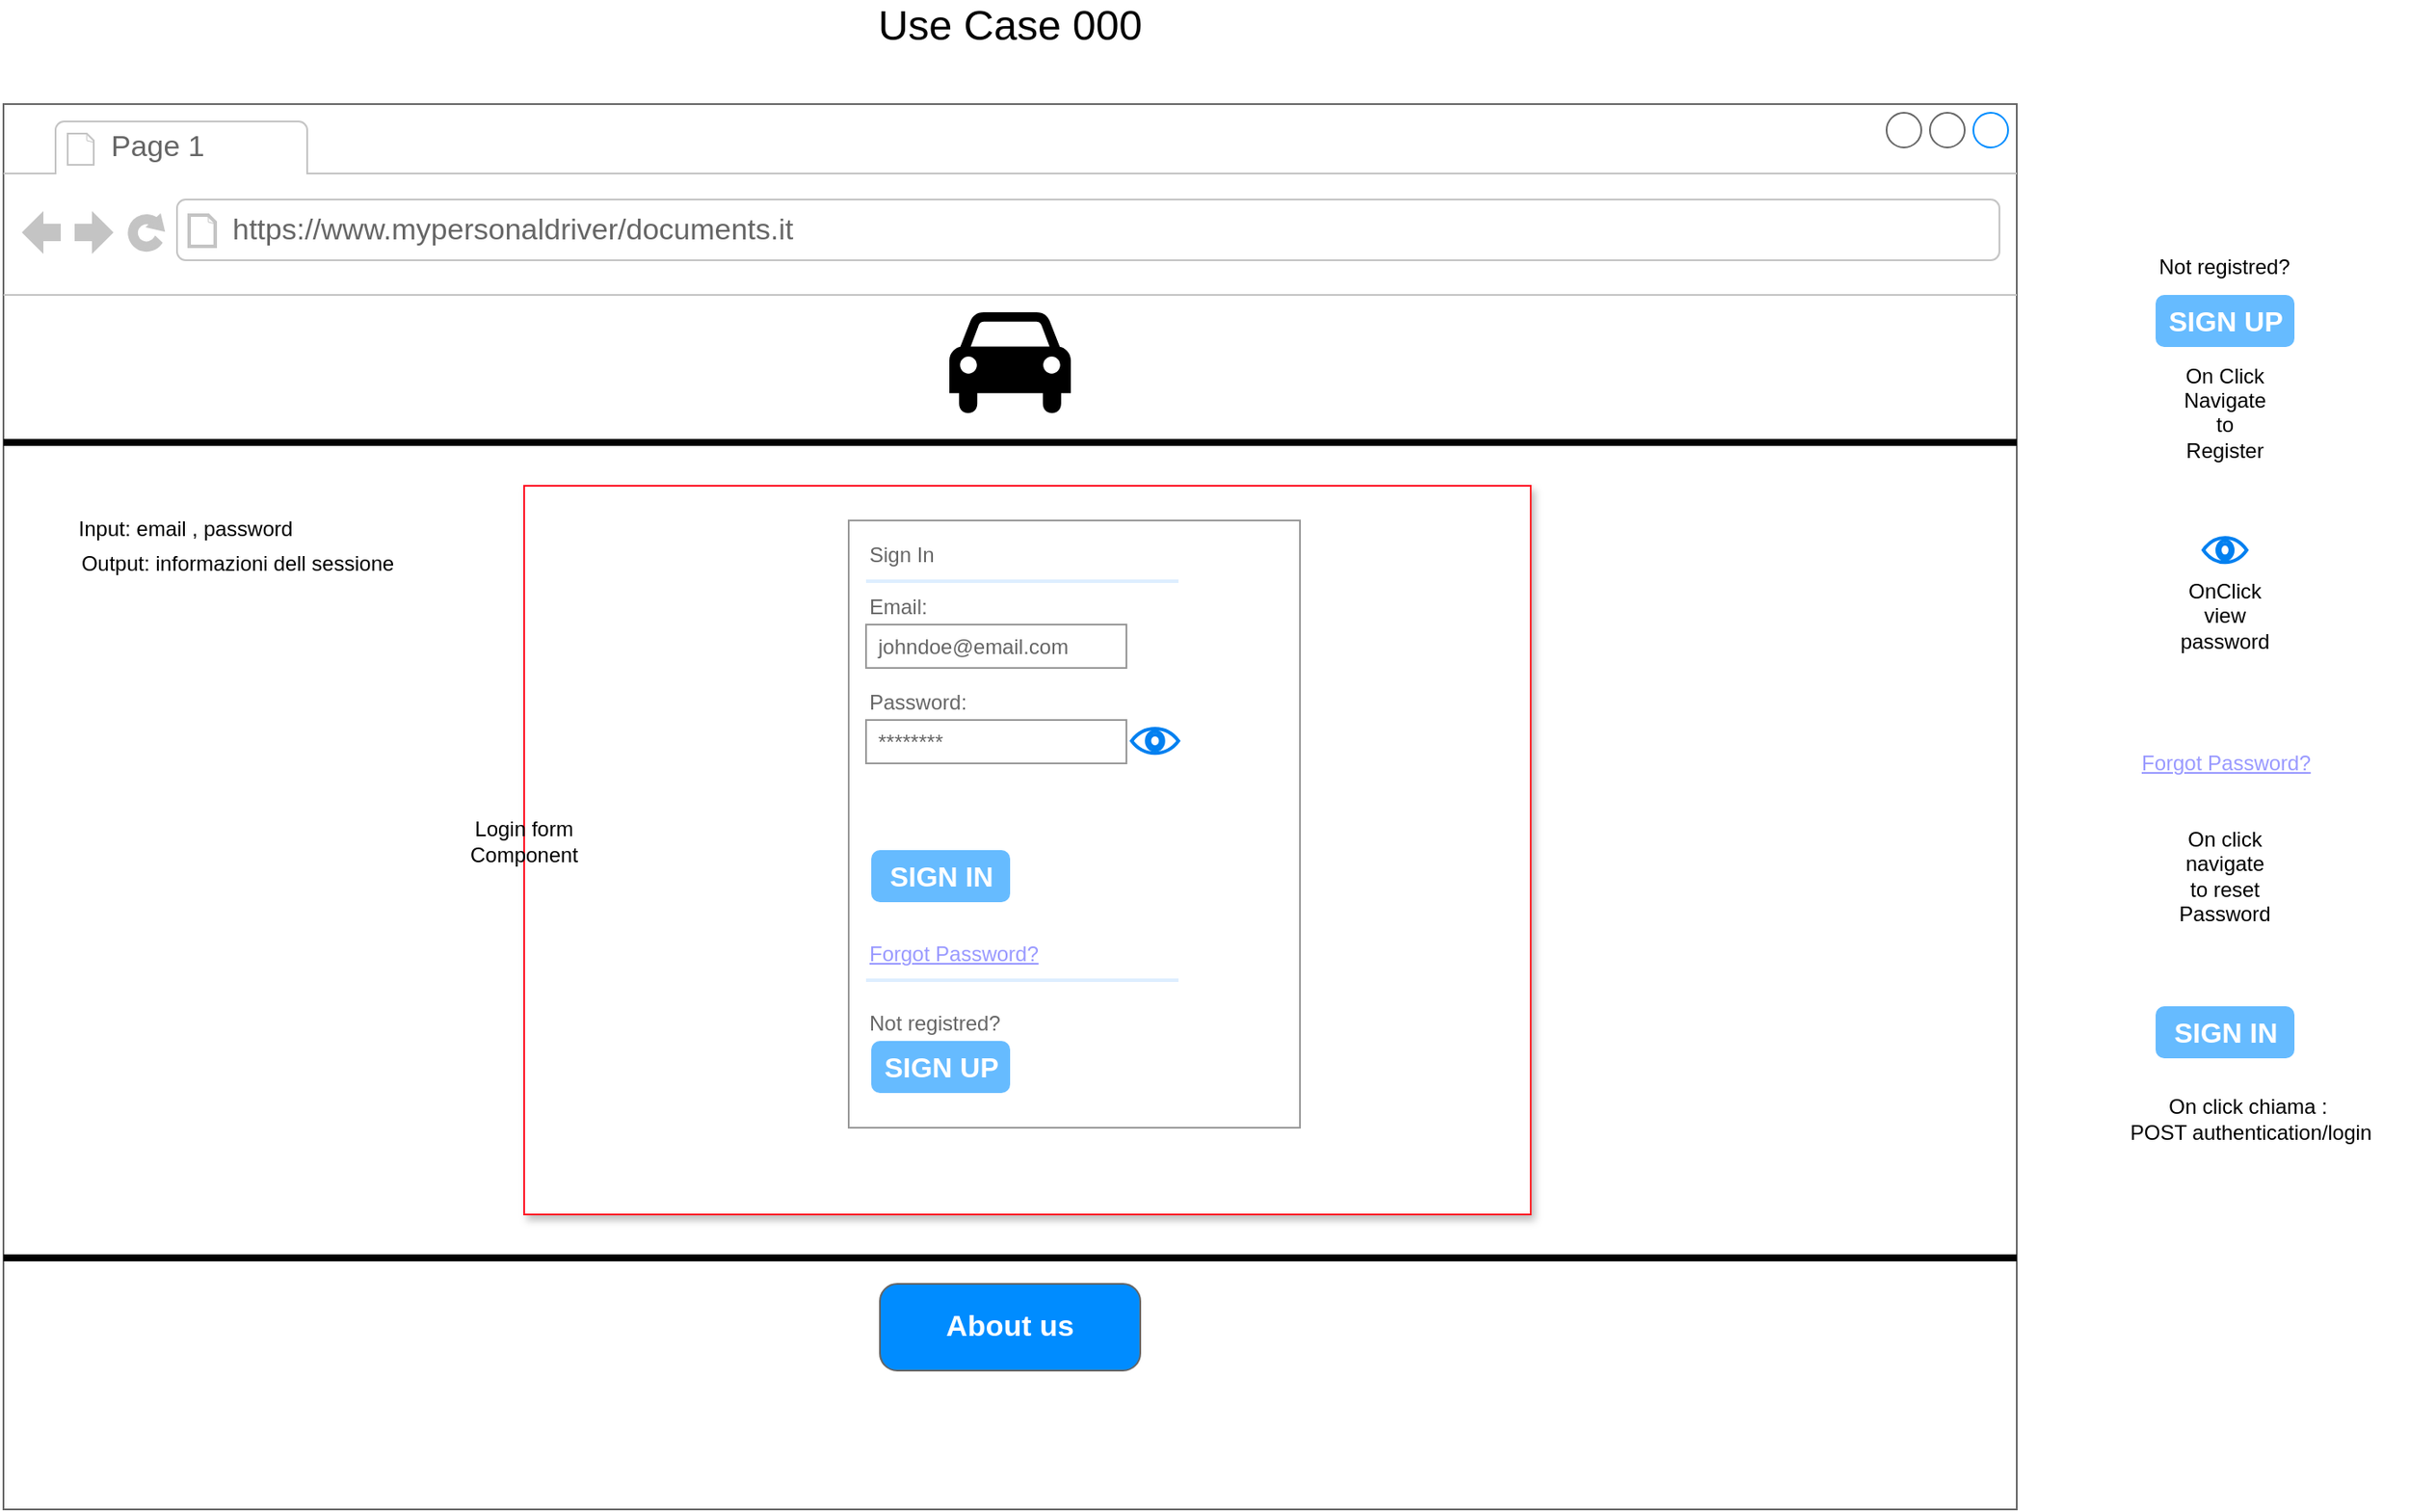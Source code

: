 <mxfile version="24.7.8">
  <diagram name="Pagina-1" id="f8DElW83291utPv9S6O0">
    <mxGraphModel dx="1674" dy="836" grid="1" gridSize="10" guides="1" tooltips="1" connect="1" arrows="1" fold="1" page="1" pageScale="1" pageWidth="827" pageHeight="1169" math="0" shadow="0">
      <root>
        <mxCell id="0" />
        <mxCell id="1" parent="0" />
        <mxCell id="PLUFHSTD39UYiwxeZ5gk-1" value="" style="strokeWidth=1;shadow=0;dashed=0;align=center;html=1;shape=mxgraph.mockup.containers.browserWindow;rSize=0;strokeColor=#666666;strokeColor2=#008cff;strokeColor3=#c4c4c4;mainText=,;recursiveResize=0;" parent="1" vertex="1">
          <mxGeometry x="160" y="60" width="1160" height="810" as="geometry" />
        </mxCell>
        <mxCell id="rQG9FK8Zw_TmINkjB7Rn-4" value="" style="rounded=0;whiteSpace=wrap;html=1;strokeColor=#FF1424;shadow=1;" parent="PLUFHSTD39UYiwxeZ5gk-1" vertex="1">
          <mxGeometry x="300" y="220" width="580" height="420" as="geometry" />
        </mxCell>
        <mxCell id="PLUFHSTD39UYiwxeZ5gk-2" value="Page 1" style="strokeWidth=1;shadow=0;dashed=0;align=center;html=1;shape=mxgraph.mockup.containers.anchor;fontSize=17;fontColor=#666666;align=left;whiteSpace=wrap;" parent="PLUFHSTD39UYiwxeZ5gk-1" vertex="1">
          <mxGeometry x="60" y="12" width="110" height="26" as="geometry" />
        </mxCell>
        <mxCell id="PLUFHSTD39UYiwxeZ5gk-3" value="https://www.mypersonaldriver/documents.it" style="strokeWidth=1;shadow=0;dashed=0;align=center;html=1;shape=mxgraph.mockup.containers.anchor;rSize=0;fontSize=17;fontColor=#666666;align=left;" parent="PLUFHSTD39UYiwxeZ5gk-1" vertex="1">
          <mxGeometry x="130" y="60" width="250" height="26" as="geometry" />
        </mxCell>
        <mxCell id="PLUFHSTD39UYiwxeZ5gk-55" value="" style="line;strokeWidth=4;html=1;perimeter=backbonePerimeter;points=[];outlineConnect=0;" parent="PLUFHSTD39UYiwxeZ5gk-1" vertex="1">
          <mxGeometry y="190" width="1160" height="10" as="geometry" />
        </mxCell>
        <mxCell id="PLUFHSTD39UYiwxeZ5gk-58" value="" style="shape=mxgraph.signs.transportation.car_4;html=1;pointerEvents=1;fillColor=#000000;strokeColor=none;verticalLabelPosition=bottom;verticalAlign=top;align=center;" parent="PLUFHSTD39UYiwxeZ5gk-1" vertex="1">
          <mxGeometry x="545" y="120" width="70" height="60" as="geometry" />
        </mxCell>
        <mxCell id="PLUFHSTD39UYiwxeZ5gk-60" value="" style="line;strokeWidth=4;html=1;perimeter=backbonePerimeter;points=[];outlineConnect=0;" parent="PLUFHSTD39UYiwxeZ5gk-1" vertex="1">
          <mxGeometry y="660" width="1160" height="10" as="geometry" />
        </mxCell>
        <mxCell id="PLUFHSTD39UYiwxeZ5gk-61" value="About us" style="strokeWidth=1;shadow=0;dashed=0;align=center;html=1;shape=mxgraph.mockup.buttons.button;strokeColor=#666666;fontColor=#ffffff;mainText=;buttonStyle=round;fontSize=17;fontStyle=1;fillColor=#008cff;whiteSpace=wrap;" parent="PLUFHSTD39UYiwxeZ5gk-1" vertex="1">
          <mxGeometry x="505" y="680" width="150" height="50" as="geometry" />
        </mxCell>
        <mxCell id="oFypFvJvbbyA2B_Ccl1Z-2" value="" style="strokeWidth=1;shadow=0;dashed=0;align=center;html=1;shape=mxgraph.mockup.forms.rrect;rSize=0;strokeColor=#999999;fillColor=#ffffff;" parent="PLUFHSTD39UYiwxeZ5gk-1" vertex="1">
          <mxGeometry x="487" y="240" width="260" height="350" as="geometry" />
        </mxCell>
        <mxCell id="oFypFvJvbbyA2B_Ccl1Z-3" value="Sign In" style="strokeWidth=1;shadow=0;dashed=0;align=center;html=1;shape=mxgraph.mockup.forms.anchor;fontSize=12;fontColor=#666666;align=left;resizeWidth=1;spacingLeft=0;" parent="oFypFvJvbbyA2B_Ccl1Z-2" vertex="1">
          <mxGeometry width="100" height="20" relative="1" as="geometry">
            <mxPoint x="10" y="10" as="offset" />
          </mxGeometry>
        </mxCell>
        <mxCell id="oFypFvJvbbyA2B_Ccl1Z-4" value="" style="shape=line;strokeColor=#ddeeff;strokeWidth=2;html=1;resizeWidth=1;" parent="oFypFvJvbbyA2B_Ccl1Z-2" vertex="1">
          <mxGeometry width="180" height="10" relative="1" as="geometry">
            <mxPoint x="10" y="30" as="offset" />
          </mxGeometry>
        </mxCell>
        <mxCell id="oFypFvJvbbyA2B_Ccl1Z-5" value="Email:" style="strokeWidth=1;shadow=0;dashed=0;align=center;html=1;shape=mxgraph.mockup.forms.anchor;fontSize=12;fontColor=#666666;align=left;resizeWidth=1;spacingLeft=0;" parent="oFypFvJvbbyA2B_Ccl1Z-2" vertex="1">
          <mxGeometry width="100" height="20" relative="1" as="geometry">
            <mxPoint x="10" y="40" as="offset" />
          </mxGeometry>
        </mxCell>
        <mxCell id="oFypFvJvbbyA2B_Ccl1Z-6" value="johndoe@email.com" style="strokeWidth=1;shadow=0;dashed=0;align=center;html=1;shape=mxgraph.mockup.forms.rrect;rSize=0;strokeColor=#999999;fontColor=#666666;align=left;spacingLeft=5;resizeWidth=1;" parent="oFypFvJvbbyA2B_Ccl1Z-2" vertex="1">
          <mxGeometry width="150" height="25" relative="1" as="geometry">
            <mxPoint x="10" y="60" as="offset" />
          </mxGeometry>
        </mxCell>
        <mxCell id="oFypFvJvbbyA2B_Ccl1Z-7" value="Password:" style="strokeWidth=1;shadow=0;dashed=0;align=center;html=1;shape=mxgraph.mockup.forms.anchor;fontSize=12;fontColor=#666666;align=left;resizeWidth=1;spacingLeft=0;" parent="oFypFvJvbbyA2B_Ccl1Z-2" vertex="1">
          <mxGeometry width="100" height="20" relative="1" as="geometry">
            <mxPoint x="10" y="95" as="offset" />
          </mxGeometry>
        </mxCell>
        <mxCell id="oFypFvJvbbyA2B_Ccl1Z-8" value="********" style="strokeWidth=1;shadow=0;dashed=0;align=center;html=1;shape=mxgraph.mockup.forms.rrect;rSize=0;strokeColor=#999999;fontColor=#666666;align=left;spacingLeft=5;resizeWidth=1;" parent="oFypFvJvbbyA2B_Ccl1Z-2" vertex="1">
          <mxGeometry width="150" height="25" relative="1" as="geometry">
            <mxPoint x="10" y="115" as="offset" />
          </mxGeometry>
        </mxCell>
        <mxCell id="oFypFvJvbbyA2B_Ccl1Z-9" value="SIGN IN" style="strokeWidth=1;shadow=0;dashed=0;align=center;html=1;shape=mxgraph.mockup.forms.rrect;rSize=5;strokeColor=none;fontColor=#ffffff;fillColor=#66bbff;fontSize=16;fontStyle=1;" parent="oFypFvJvbbyA2B_Ccl1Z-2" vertex="1">
          <mxGeometry y="1" width="80" height="30" relative="1" as="geometry">
            <mxPoint x="13" y="-160" as="offset" />
          </mxGeometry>
        </mxCell>
        <mxCell id="oFypFvJvbbyA2B_Ccl1Z-10" value="Forgot Password?" style="strokeWidth=1;shadow=0;dashed=0;align=center;html=1;shape=mxgraph.mockup.forms.anchor;fontSize=12;fontColor=#9999ff;align=left;spacingLeft=0;fontStyle=4;resizeWidth=1;" parent="oFypFvJvbbyA2B_Ccl1Z-2" vertex="1">
          <mxGeometry y="1" width="150" height="20" relative="1" as="geometry">
            <mxPoint x="10" y="-110" as="offset" />
          </mxGeometry>
        </mxCell>
        <mxCell id="oFypFvJvbbyA2B_Ccl1Z-11" value="" style="shape=line;strokeColor=#ddeeff;strokeWidth=2;html=1;resizeWidth=1;" parent="oFypFvJvbbyA2B_Ccl1Z-2" vertex="1">
          <mxGeometry y="1" width="180" height="10" relative="1" as="geometry">
            <mxPoint x="10" y="-90" as="offset" />
          </mxGeometry>
        </mxCell>
        <mxCell id="oFypFvJvbbyA2B_Ccl1Z-12" value="Not registred?" style="strokeWidth=1;shadow=0;dashed=0;align=center;html=1;shape=mxgraph.mockup.forms.anchor;fontSize=12;fontColor=#666666;align=left;spacingLeft=0;resizeWidth=1;" parent="oFypFvJvbbyA2B_Ccl1Z-2" vertex="1">
          <mxGeometry y="1" width="150" height="20" relative="1" as="geometry">
            <mxPoint x="10" y="-70" as="offset" />
          </mxGeometry>
        </mxCell>
        <mxCell id="oFypFvJvbbyA2B_Ccl1Z-13" value="SIGN UP" style="strokeWidth=1;shadow=0;dashed=0;align=center;html=1;shape=mxgraph.mockup.forms.rrect;rSize=5;strokeColor=none;fontColor=#ffffff;fillColor=#66bbff;fontSize=16;fontStyle=1;" parent="oFypFvJvbbyA2B_Ccl1Z-2" vertex="1">
          <mxGeometry y="1" width="80" height="30" relative="1" as="geometry">
            <mxPoint x="13" y="-50" as="offset" />
          </mxGeometry>
        </mxCell>
        <mxCell id="oFypFvJvbbyA2B_Ccl1Z-14" value="" style="html=1;verticalLabelPosition=bottom;align=center;labelBackgroundColor=#ffffff;verticalAlign=top;strokeWidth=2;strokeColor=#0080F0;shadow=0;dashed=0;shape=mxgraph.ios7.icons.eye;" parent="oFypFvJvbbyA2B_Ccl1Z-2" vertex="1">
          <mxGeometry x="163" y="120" width="27" height="14.1" as="geometry" />
        </mxCell>
        <mxCell id="rQG9FK8Zw_TmINkjB7Rn-5" value="Login form Component" style="text;html=1;align=center;verticalAlign=middle;whiteSpace=wrap;rounded=0;" parent="PLUFHSTD39UYiwxeZ5gk-1" vertex="1">
          <mxGeometry x="270" y="410" width="60" height="30" as="geometry" />
        </mxCell>
        <mxCell id="mQOziC6aHatTeGOqbfuB-3" value="Input: email , password" style="text;html=1;align=center;verticalAlign=middle;whiteSpace=wrap;rounded=0;" vertex="1" parent="PLUFHSTD39UYiwxeZ5gk-1">
          <mxGeometry x="40" y="230" width="130" height="30" as="geometry" />
        </mxCell>
        <mxCell id="mQOziC6aHatTeGOqbfuB-4" value="Output: informazioni dell sessione" style="text;html=1;align=center;verticalAlign=middle;whiteSpace=wrap;rounded=0;" vertex="1" parent="PLUFHSTD39UYiwxeZ5gk-1">
          <mxGeometry x="40" y="250" width="190" height="30" as="geometry" />
        </mxCell>
        <mxCell id="TdJrCMo5KUDWPo_WL5wz-21" value="Not registred?" style="text;whiteSpace=wrap;html=1;" parent="1" vertex="1">
          <mxGeometry x="1400" y="140" width="110" height="40" as="geometry" />
        </mxCell>
        <mxCell id="TdJrCMo5KUDWPo_WL5wz-23" value="SIGN UP" style="strokeWidth=1;shadow=0;dashed=0;align=center;html=1;shape=mxgraph.mockup.forms.rrect;rSize=5;strokeColor=none;fontColor=#ffffff;fillColor=#66bbff;fontSize=16;fontStyle=1;" parent="1" vertex="1">
          <mxGeometry x="1400" y="170" width="80" height="30" as="geometry" />
        </mxCell>
        <mxCell id="TdJrCMo5KUDWPo_WL5wz-24" value="On Click&lt;br&gt;Navigate to Register&lt;div&gt;&lt;br&gt;&lt;/div&gt;" style="text;html=1;align=center;verticalAlign=middle;whiteSpace=wrap;rounded=0;" parent="1" vertex="1">
          <mxGeometry x="1410" y="230" width="60" height="30" as="geometry" />
        </mxCell>
        <mxCell id="TdJrCMo5KUDWPo_WL5wz-25" value="" style="html=1;verticalLabelPosition=bottom;align=center;labelBackgroundColor=#ffffff;verticalAlign=top;strokeWidth=2;strokeColor=#0080F0;shadow=0;dashed=0;shape=mxgraph.ios7.icons.eye;" parent="1" vertex="1">
          <mxGeometry x="1427.5" y="310" width="25" height="14.1" as="geometry" />
        </mxCell>
        <mxCell id="TdJrCMo5KUDWPo_WL5wz-26" value="OnClick view password" style="text;html=1;align=center;verticalAlign=middle;whiteSpace=wrap;rounded=0;" parent="1" vertex="1">
          <mxGeometry x="1410" y="340" width="60" height="30" as="geometry" />
        </mxCell>
        <mxCell id="TdJrCMo5KUDWPo_WL5wz-40" value="Forgot Password?" style="strokeWidth=1;shadow=0;dashed=0;align=center;html=1;shape=mxgraph.mockup.forms.anchor;fontSize=12;fontColor=#9999ff;align=left;spacingLeft=0;fontStyle=4;resizeWidth=1;" parent="1" vertex="1">
          <mxGeometry x="1390" y="430" width="150" height="20" as="geometry" />
        </mxCell>
        <mxCell id="TdJrCMo5KUDWPo_WL5wz-41" value="On click navigate to reset Password" style="text;html=1;align=center;verticalAlign=middle;whiteSpace=wrap;rounded=0;" parent="1" vertex="1">
          <mxGeometry x="1410" y="490" width="60" height="30" as="geometry" />
        </mxCell>
        <mxCell id="TdJrCMo5KUDWPo_WL5wz-42" value="&lt;font style=&quot;font-size: 24px;&quot;&gt;Use Case 000&lt;/font&gt;" style="text;html=1;align=center;verticalAlign=middle;whiteSpace=wrap;rounded=0;" parent="1" vertex="1">
          <mxGeometry x="620" width="240" height="30" as="geometry" />
        </mxCell>
        <mxCell id="i455mTM0b3tq1pQRJW_F-1" value="SIGN IN" style="strokeWidth=1;shadow=0;dashed=0;align=center;html=1;shape=mxgraph.mockup.forms.rrect;rSize=5;strokeColor=none;fontColor=#ffffff;fillColor=#66bbff;fontSize=16;fontStyle=1;" parent="1" vertex="1">
          <mxGeometry x="1400" y="580" width="80" height="30" as="geometry" />
        </mxCell>
        <mxCell id="i455mTM0b3tq1pQRJW_F-3" value="On click chiama :&amp;nbsp;&lt;br&gt;POST authentication/login" style="text;html=1;align=center;verticalAlign=middle;whiteSpace=wrap;rounded=0;" parent="1" vertex="1">
          <mxGeometry x="1365" y="630" width="180" height="30" as="geometry" />
        </mxCell>
      </root>
    </mxGraphModel>
  </diagram>
</mxfile>
